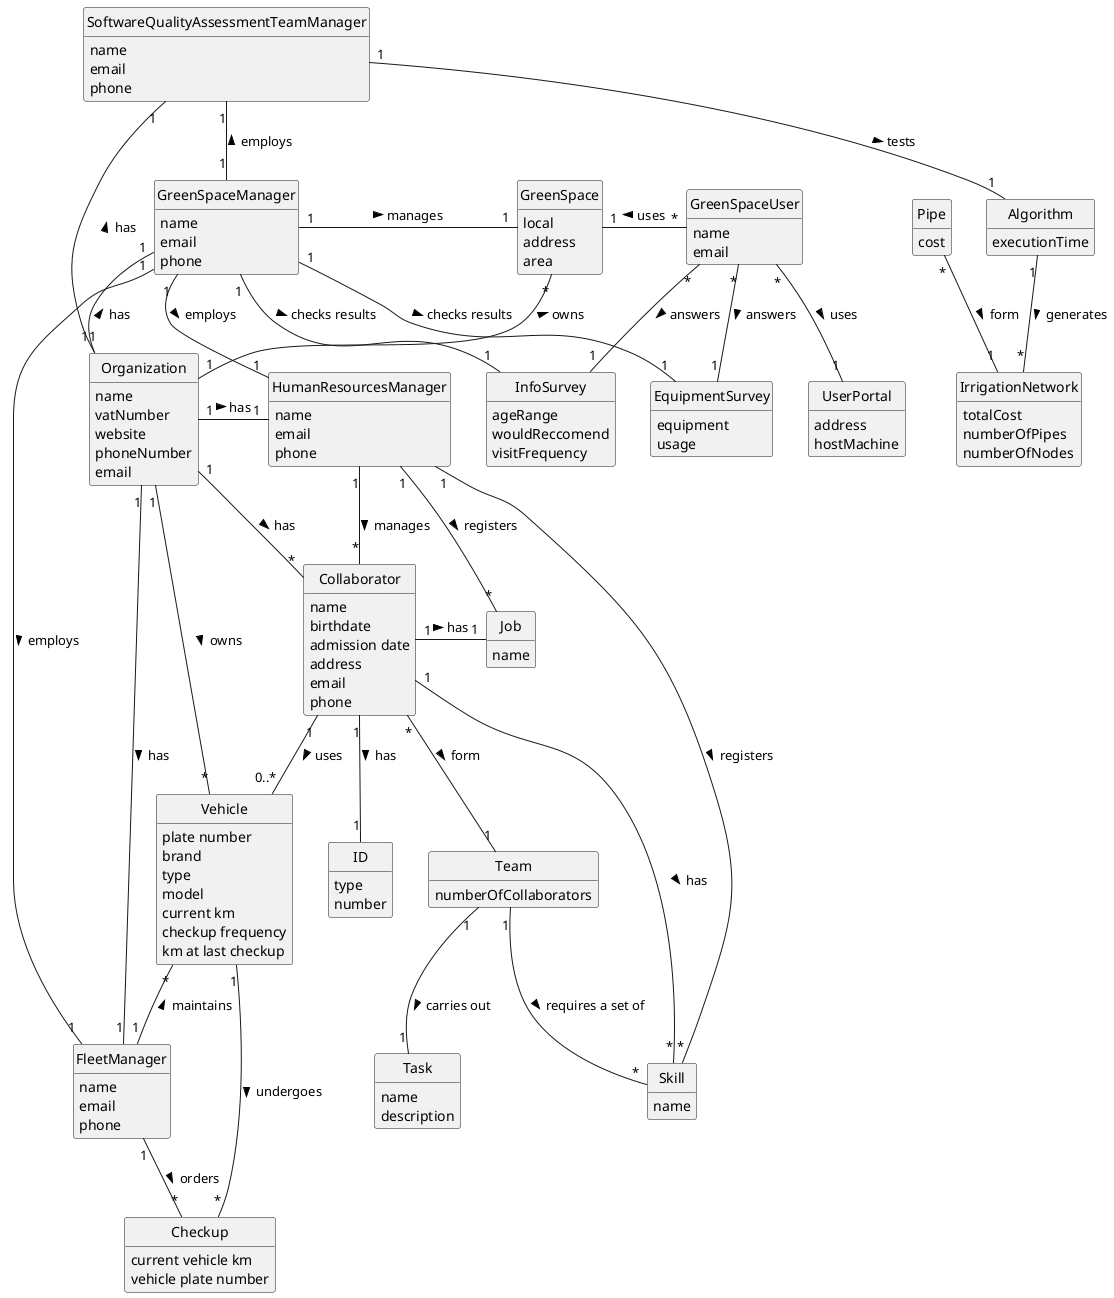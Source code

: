 @startuml
skinparam monochrome true
skinparam packageStyle rectangle
skinparam shadowing false

skinparam classAttributeIconSize 0

hide circle
hide methods

class GreenSpace{
    local
    address
    area
}

class Organization {
    name
    vatNumber
    website
    phoneNumber
    email
}

class Vehicle {
    plate number
    brand
    type
    model
    current km
    checkup frequency
    km at last checkup
}

class Checkup {
    current vehicle km
    vehicle plate number
}

class FleetManager {
    name
    email
    phone
}

class HumanResourcesManager {
    name
    email
    phone
}

class GreenSpaceManager {
    name
    email
    phone
}

class GreenSpaceUser {
    name
    email
}

class Collaborator {
    name
    birthdate
    admission date
    address
    email
    phone
}

class ID {
    type
    number
}

class Job {
    name
}

class Skill {
    name
}

class Team {
    numberOfCollaborators
}

class Task {
    name
    description
}

class Pipe {
    cost
}

class IrrigationNetwork {
    totalCost
    numberOfPipes
    numberOfNodes
}

class SoftwareQualityAssessmentTeamManager {
    name
    email
    phone
}

class Algorithm {
    executionTime
}

class EquipmentSurvey {
    equipment
    usage
}

class InfoSurvey {
    ageRange
    wouldReccomend
    visitFrequency
}

class UserPortal {
    address
    hostMachine
}

Organization "1" - "*" Collaborator : has >
Organization "1" - "1" FleetManager : has >
Organization "1" - "1" HumanResourcesManager : has >
Organization "1" -up- "1" GreenSpaceManager : has >
Organization "1" -up- "1" SoftwareQualityAssessmentTeamManager : has >
Organization "1" -up- "*" GreenSpace : owns >
GreenSpaceManager "1" - "1" GreenSpace : manages >
GreenSpaceManager "1" -down- "1" FleetManager : employs >
GreenSpaceManager "1" - "1" HumanResourcesManager : employs >
GreenSpaceManager "1" -up- "1" SoftwareQualityAssessmentTeamManager : employs >
GreenSpaceUser "*" -left- "1" GreenSpace : uses >
Organization "1" - "*" Vehicle: owns >
Vehicle "1" - "*" Checkup: undergoes >
HumanResourcesManager "1" -down- "*" Collaborator : manages >
Collaborator "1" -- "0..*" Vehicle : uses >
HumanResourcesManager "1" -- "*" Skill : registers >
HumanResourcesManager "1" -- "*" Job : registers >
Collaborator "1" -- "*" Skill : has >
Collaborator "1" -right- "1" Job : has >
Collaborator "1" -- "1" ID : has >
FleetManager "1" -up- "*" Vehicle : maintains >
FleetManager "1" -- "*" Checkup : orders >
Team "1" -- "1" Task : carries out >
Team "1" -- "*" Skill : requires a set of >
Collaborator "*" -- "1" Team : form >
Pipe "*" -- "1" IrrigationNetwork : form >
Algorithm "1" -- "*" IrrigationNetwork : generates >
SoftwareQualityAssessmentTeamManager "1" -- "1" Algorithm : tests >
GreenSpaceUser "*" -- "1" InfoSurvey : answers >
GreenSpaceUser "*" -- "1" EquipmentSurvey : answers >
GreenSpaceUser "*" -- "1" UserPortal : uses >
GreenSpaceManager "1" - "1" InfoSurvey : checks results >
GreenSpaceManager "1" - "1" EquipmentSurvey : checks results >


@enduml